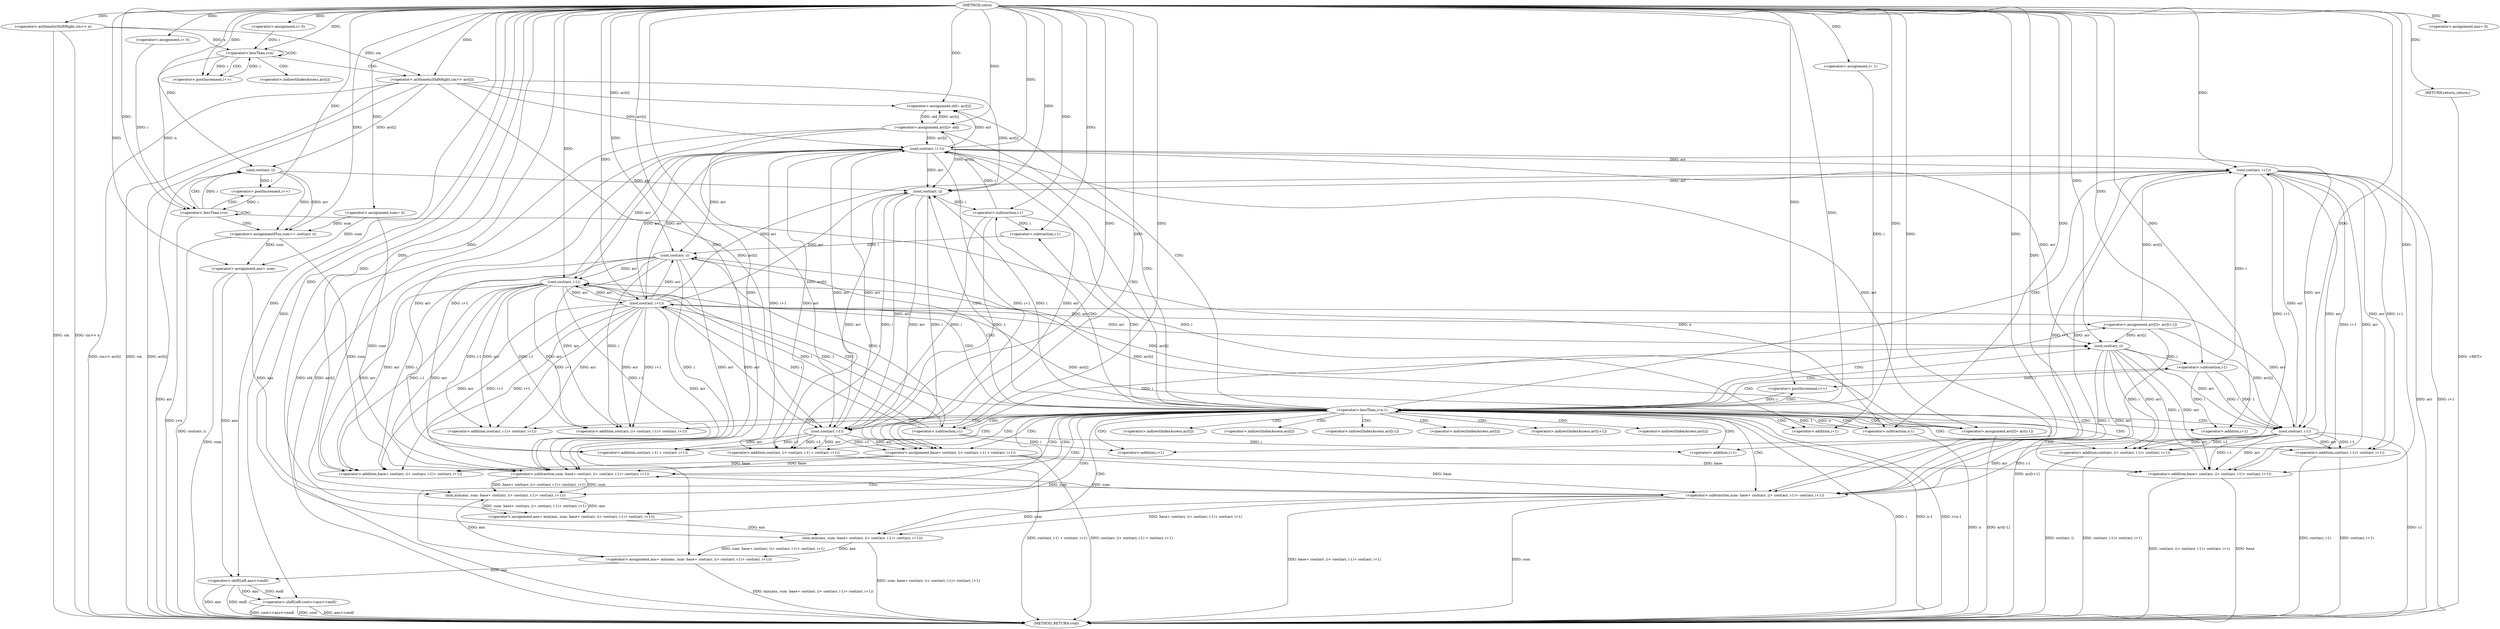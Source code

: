 digraph "solve" {  
"1000110" [label = "(METHOD,solve)" ]
"1000270" [label = "(METHOD_RETURN,void)" ]
"1000113" [label = "(<operator>.arithmeticShiftRight,cin>> n)" ]
"1000133" [label = "(<operator>.assignment,sum= 0)" ]
"1000137" [label = "(<operator>.assignment,ans= 0)" ]
"1000155" [label = "(<operator>.assignment,ans= sum)" ]
"1000264" [label = "(<operator>.shiftLeft,cout<<ans<<endl)" ]
"1000269" [label = "(RETURN,return;,return;)" ]
"1000119" [label = "(<operator>.assignment,i= 0)" ]
"1000122" [label = "(<operator>.lessThan,i<n)" ]
"1000125" [label = "(<operator>.postIncrement,i++)" ]
"1000127" [label = "(<operator>.arithmeticShiftRight,cin>> arr[i])" ]
"1000142" [label = "(<operator>.assignment,i= 0)" ]
"1000145" [label = "(<operator>.lessThan,i<n)" ]
"1000148" [label = "(<operator>.postIncrement,i++)" ]
"1000150" [label = "(<operator>.assignmentPlus,sum+= cost(arr, i))" ]
"1000160" [label = "(<operator>.assignment,i= 1)" ]
"1000163" [label = "(<operator>.lessThan,i<n-1)" ]
"1000168" [label = "(<operator>.postIncrement,i++)" ]
"1000172" [label = "(<operator>.assignment,base= cost(arr, i)+ cost(arr, i-1) + cost(arr, i+1))" ]
"1000190" [label = "(<operator>.assignment,old= arr[i])" ]
"1000195" [label = "(<operator>.assignment,arr[i]= arr[i-1])" ]
"1000204" [label = "(<operator>.assignment,ans= min(ans, sum- base+ cost(arr, i)+ cost(arr, i-1)+ cost(arr, i+1)))" ]
"1000227" [label = "(<operator>.assignment,arr[i]= arr[i+1])" ]
"1000236" [label = "(<operator>.assignment,ans= min(ans, sum- base+ cost(arr, i)+ cost(arr, i-1)+ cost(arr, i+1)))" ]
"1000259" [label = "(<operator>.assignment,arr[i]= old)" ]
"1000266" [label = "(<operator>.shiftLeft,ans<<endl)" ]
"1000152" [label = "(cost,cost(arr, i))" ]
"1000165" [label = "(<operator>.subtraction,n-1)" ]
"1000174" [label = "(<operator>.addition,cost(arr, i)+ cost(arr, i-1) + cost(arr, i+1))" ]
"1000206" [label = "(min,min(ans, sum- base+ cost(arr, i)+ cost(arr, i-1)+ cost(arr, i+1)))" ]
"1000238" [label = "(min,min(ans, sum- base+ cost(arr, i)+ cost(arr, i-1)+ cost(arr, i+1)))" ]
"1000175" [label = "(cost,cost(arr, i))" ]
"1000178" [label = "(<operator>.addition,cost(arr, i-1) + cost(arr, i+1))" ]
"1000201" [label = "(<operator>.subtraction,i-1)" ]
"1000208" [label = "(<operator>.subtraction,sum- base+ cost(arr, i)+ cost(arr, i-1)+ cost(arr, i+1))" ]
"1000233" [label = "(<operator>.addition,i+1)" ]
"1000240" [label = "(<operator>.subtraction,sum- base+ cost(arr, i)+ cost(arr, i-1)+ cost(arr, i+1))" ]
"1000179" [label = "(cost,cost(arr, i-1))" ]
"1000184" [label = "(cost,cost(arr, i+1))" ]
"1000210" [label = "(<operator>.addition,base+ cost(arr, i)+ cost(arr, i-1)+ cost(arr, i+1))" ]
"1000242" [label = "(<operator>.addition,base+ cost(arr, i)+ cost(arr, i-1)+ cost(arr, i+1))" ]
"1000181" [label = "(<operator>.subtraction,i-1)" ]
"1000186" [label = "(<operator>.addition,i+1)" ]
"1000212" [label = "(<operator>.addition,cost(arr, i)+ cost(arr, i-1)+ cost(arr, i+1))" ]
"1000244" [label = "(<operator>.addition,cost(arr, i)+ cost(arr, i-1)+ cost(arr, i+1))" ]
"1000213" [label = "(cost,cost(arr, i))" ]
"1000216" [label = "(<operator>.addition,cost(arr, i-1)+ cost(arr, i+1))" ]
"1000245" [label = "(cost,cost(arr, i))" ]
"1000248" [label = "(<operator>.addition,cost(arr, i-1)+ cost(arr, i+1))" ]
"1000217" [label = "(cost,cost(arr, i-1))" ]
"1000222" [label = "(cost,cost(arr, i+1))" ]
"1000249" [label = "(cost,cost(arr, i-1))" ]
"1000254" [label = "(cost,cost(arr, i+1))" ]
"1000219" [label = "(<operator>.subtraction,i-1)" ]
"1000224" [label = "(<operator>.addition,i+1)" ]
"1000251" [label = "(<operator>.subtraction,i-1)" ]
"1000256" [label = "(<operator>.addition,i+1)" ]
"1000129" [label = "(<operator>.indirectIndexAccess,arr[i])" ]
"1000192" [label = "(<operator>.indirectIndexAccess,arr[i])" ]
"1000196" [label = "(<operator>.indirectIndexAccess,arr[i])" ]
"1000199" [label = "(<operator>.indirectIndexAccess,arr[i-1])" ]
"1000228" [label = "(<operator>.indirectIndexAccess,arr[i])" ]
"1000231" [label = "(<operator>.indirectIndexAccess,arr[i+1])" ]
"1000260" [label = "(<operator>.indirectIndexAccess,arr[i])" ]
  "1000113" -> "1000270"  [ label = "DDG: cin"] 
  "1000113" -> "1000270"  [ label = "DDG: cin>> n"] 
  "1000145" -> "1000270"  [ label = "DDG: i<n"] 
  "1000155" -> "1000270"  [ label = "DDG: sum"] 
  "1000163" -> "1000270"  [ label = "DDG: i"] 
  "1000165" -> "1000270"  [ label = "DDG: n"] 
  "1000163" -> "1000270"  [ label = "DDG: n-1"] 
  "1000163" -> "1000270"  [ label = "DDG: i<n-1"] 
  "1000266" -> "1000270"  [ label = "DDG: ans"] 
  "1000264" -> "1000270"  [ label = "DDG: ans<<endl"] 
  "1000264" -> "1000270"  [ label = "DDG: cout<<ans<<endl"] 
  "1000174" -> "1000270"  [ label = "DDG: cost(arr, i-1) + cost(arr, i+1)"] 
  "1000172" -> "1000270"  [ label = "DDG: cost(arr, i)+ cost(arr, i-1) + cost(arr, i+1)"] 
  "1000195" -> "1000270"  [ label = "DDG: arr[i-1]"] 
  "1000227" -> "1000270"  [ label = "DDG: arr[i+1]"] 
  "1000240" -> "1000270"  [ label = "DDG: sum"] 
  "1000242" -> "1000270"  [ label = "DDG: base"] 
  "1000244" -> "1000270"  [ label = "DDG: cost(arr, i)"] 
  "1000249" -> "1000270"  [ label = "DDG: i-1"] 
  "1000248" -> "1000270"  [ label = "DDG: cost(arr, i-1)"] 
  "1000254" -> "1000270"  [ label = "DDG: arr"] 
  "1000254" -> "1000270"  [ label = "DDG: i+1"] 
  "1000248" -> "1000270"  [ label = "DDG: cost(arr, i+1)"] 
  "1000244" -> "1000270"  [ label = "DDG: cost(arr, i-1)+ cost(arr, i+1)"] 
  "1000242" -> "1000270"  [ label = "DDG: cost(arr, i)+ cost(arr, i-1)+ cost(arr, i+1)"] 
  "1000240" -> "1000270"  [ label = "DDG: base+ cost(arr, i)+ cost(arr, i-1)+ cost(arr, i+1)"] 
  "1000238" -> "1000270"  [ label = "DDG: sum- base+ cost(arr, i)+ cost(arr, i-1)+ cost(arr, i+1)"] 
  "1000236" -> "1000270"  [ label = "DDG: min(ans, sum- base+ cost(arr, i)+ cost(arr, i-1)+ cost(arr, i+1))"] 
  "1000259" -> "1000270"  [ label = "DDG: arr[i]"] 
  "1000259" -> "1000270"  [ label = "DDG: old"] 
  "1000152" -> "1000270"  [ label = "DDG: arr"] 
  "1000150" -> "1000270"  [ label = "DDG: cost(arr, i)"] 
  "1000127" -> "1000270"  [ label = "DDG: cin"] 
  "1000127" -> "1000270"  [ label = "DDG: arr[i]"] 
  "1000127" -> "1000270"  [ label = "DDG: cin>> arr[i]"] 
  "1000269" -> "1000270"  [ label = "DDG: <RET>"] 
  "1000264" -> "1000270"  [ label = "DDG: cout"] 
  "1000266" -> "1000270"  [ label = "DDG: endl"] 
  "1000110" -> "1000133"  [ label = "DDG: "] 
  "1000110" -> "1000137"  [ label = "DDG: "] 
  "1000133" -> "1000155"  [ label = "DDG: sum"] 
  "1000150" -> "1000155"  [ label = "DDG: sum"] 
  "1000110" -> "1000155"  [ label = "DDG: "] 
  "1000110" -> "1000269"  [ label = "DDG: "] 
  "1000110" -> "1000113"  [ label = "DDG: "] 
  "1000110" -> "1000119"  [ label = "DDG: "] 
  "1000110" -> "1000142"  [ label = "DDG: "] 
  "1000152" -> "1000150"  [ label = "DDG: i"] 
  "1000152" -> "1000150"  [ label = "DDG: arr"] 
  "1000110" -> "1000160"  [ label = "DDG: "] 
  "1000110" -> "1000264"  [ label = "DDG: "] 
  "1000266" -> "1000264"  [ label = "DDG: ans"] 
  "1000266" -> "1000264"  [ label = "DDG: endl"] 
  "1000119" -> "1000122"  [ label = "DDG: i"] 
  "1000125" -> "1000122"  [ label = "DDG: i"] 
  "1000110" -> "1000122"  [ label = "DDG: "] 
  "1000113" -> "1000122"  [ label = "DDG: n"] 
  "1000122" -> "1000125"  [ label = "DDG: i"] 
  "1000110" -> "1000125"  [ label = "DDG: "] 
  "1000113" -> "1000127"  [ label = "DDG: cin"] 
  "1000110" -> "1000127"  [ label = "DDG: "] 
  "1000142" -> "1000145"  [ label = "DDG: i"] 
  "1000148" -> "1000145"  [ label = "DDG: i"] 
  "1000110" -> "1000145"  [ label = "DDG: "] 
  "1000122" -> "1000145"  [ label = "DDG: n"] 
  "1000152" -> "1000148"  [ label = "DDG: i"] 
  "1000110" -> "1000148"  [ label = "DDG: "] 
  "1000133" -> "1000150"  [ label = "DDG: sum"] 
  "1000110" -> "1000150"  [ label = "DDG: "] 
  "1000160" -> "1000163"  [ label = "DDG: i"] 
  "1000168" -> "1000163"  [ label = "DDG: i"] 
  "1000110" -> "1000163"  [ label = "DDG: "] 
  "1000165" -> "1000163"  [ label = "DDG: 1"] 
  "1000165" -> "1000163"  [ label = "DDG: n"] 
  "1000110" -> "1000168"  [ label = "DDG: "] 
  "1000251" -> "1000168"  [ label = "DDG: i"] 
  "1000179" -> "1000172"  [ label = "DDG: arr"] 
  "1000179" -> "1000172"  [ label = "DDG: i-1"] 
  "1000184" -> "1000172"  [ label = "DDG: i+1"] 
  "1000184" -> "1000172"  [ label = "DDG: arr"] 
  "1000175" -> "1000172"  [ label = "DDG: arr"] 
  "1000175" -> "1000172"  [ label = "DDG: i"] 
  "1000184" -> "1000190"  [ label = "DDG: arr"] 
  "1000259" -> "1000190"  [ label = "DDG: arr[i]"] 
  "1000127" -> "1000190"  [ label = "DDG: arr[i]"] 
  "1000184" -> "1000195"  [ label = "DDG: arr"] 
  "1000206" -> "1000204"  [ label = "DDG: ans"] 
  "1000206" -> "1000204"  [ label = "DDG: sum- base+ cost(arr, i)+ cost(arr, i-1)+ cost(arr, i+1)"] 
  "1000222" -> "1000227"  [ label = "DDG: arr"] 
  "1000238" -> "1000236"  [ label = "DDG: ans"] 
  "1000238" -> "1000236"  [ label = "DDG: sum- base+ cost(arr, i)+ cost(arr, i-1)+ cost(arr, i+1)"] 
  "1000190" -> "1000259"  [ label = "DDG: old"] 
  "1000110" -> "1000259"  [ label = "DDG: "] 
  "1000155" -> "1000266"  [ label = "DDG: ans"] 
  "1000236" -> "1000266"  [ label = "DDG: ans"] 
  "1000110" -> "1000266"  [ label = "DDG: "] 
  "1000127" -> "1000152"  [ label = "DDG: arr[i]"] 
  "1000110" -> "1000152"  [ label = "DDG: "] 
  "1000145" -> "1000152"  [ label = "DDG: i"] 
  "1000145" -> "1000165"  [ label = "DDG: n"] 
  "1000110" -> "1000165"  [ label = "DDG: "] 
  "1000110" -> "1000172"  [ label = "DDG: "] 
  "1000110" -> "1000190"  [ label = "DDG: "] 
  "1000110" -> "1000204"  [ label = "DDG: "] 
  "1000110" -> "1000236"  [ label = "DDG: "] 
  "1000175" -> "1000174"  [ label = "DDG: arr"] 
  "1000175" -> "1000174"  [ label = "DDG: i"] 
  "1000179" -> "1000174"  [ label = "DDG: arr"] 
  "1000179" -> "1000174"  [ label = "DDG: i-1"] 
  "1000184" -> "1000174"  [ label = "DDG: i+1"] 
  "1000184" -> "1000174"  [ label = "DDG: arr"] 
  "1000155" -> "1000206"  [ label = "DDG: ans"] 
  "1000236" -> "1000206"  [ label = "DDG: ans"] 
  "1000110" -> "1000206"  [ label = "DDG: "] 
  "1000208" -> "1000206"  [ label = "DDG: sum"] 
  "1000208" -> "1000206"  [ label = "DDG: base+ cost(arr, i)+ cost(arr, i-1)+ cost(arr, i+1)"] 
  "1000204" -> "1000238"  [ label = "DDG: ans"] 
  "1000110" -> "1000238"  [ label = "DDG: "] 
  "1000240" -> "1000238"  [ label = "DDG: base+ cost(arr, i)+ cost(arr, i-1)+ cost(arr, i+1)"] 
  "1000240" -> "1000238"  [ label = "DDG: sum"] 
  "1000254" -> "1000175"  [ label = "DDG: arr"] 
  "1000259" -> "1000175"  [ label = "DDG: arr[i]"] 
  "1000152" -> "1000175"  [ label = "DDG: arr"] 
  "1000127" -> "1000175"  [ label = "DDG: arr[i]"] 
  "1000110" -> "1000175"  [ label = "DDG: "] 
  "1000184" -> "1000175"  [ label = "DDG: arr"] 
  "1000222" -> "1000175"  [ label = "DDG: arr"] 
  "1000163" -> "1000175"  [ label = "DDG: i"] 
  "1000179" -> "1000178"  [ label = "DDG: arr"] 
  "1000179" -> "1000178"  [ label = "DDG: i-1"] 
  "1000184" -> "1000178"  [ label = "DDG: i+1"] 
  "1000184" -> "1000178"  [ label = "DDG: arr"] 
  "1000110" -> "1000201"  [ label = "DDG: "] 
  "1000181" -> "1000201"  [ label = "DDG: i"] 
  "1000240" -> "1000208"  [ label = "DDG: sum"] 
  "1000110" -> "1000208"  [ label = "DDG: "] 
  "1000133" -> "1000208"  [ label = "DDG: sum"] 
  "1000150" -> "1000208"  [ label = "DDG: sum"] 
  "1000222" -> "1000208"  [ label = "DDG: arr"] 
  "1000222" -> "1000208"  [ label = "DDG: i+1"] 
  "1000217" -> "1000208"  [ label = "DDG: arr"] 
  "1000217" -> "1000208"  [ label = "DDG: i-1"] 
  "1000213" -> "1000208"  [ label = "DDG: i"] 
  "1000213" -> "1000208"  [ label = "DDG: arr"] 
  "1000172" -> "1000208"  [ label = "DDG: base"] 
  "1000110" -> "1000233"  [ label = "DDG: "] 
  "1000219" -> "1000233"  [ label = "DDG: i"] 
  "1000208" -> "1000240"  [ label = "DDG: sum"] 
  "1000110" -> "1000240"  [ label = "DDG: "] 
  "1000172" -> "1000240"  [ label = "DDG: base"] 
  "1000254" -> "1000240"  [ label = "DDG: i+1"] 
  "1000254" -> "1000240"  [ label = "DDG: arr"] 
  "1000249" -> "1000240"  [ label = "DDG: arr"] 
  "1000249" -> "1000240"  [ label = "DDG: i-1"] 
  "1000245" -> "1000240"  [ label = "DDG: i"] 
  "1000245" -> "1000240"  [ label = "DDG: arr"] 
  "1000175" -> "1000179"  [ label = "DDG: arr"] 
  "1000259" -> "1000179"  [ label = "DDG: arr[i]"] 
  "1000127" -> "1000179"  [ label = "DDG: arr[i]"] 
  "1000110" -> "1000179"  [ label = "DDG: "] 
  "1000184" -> "1000179"  [ label = "DDG: arr"] 
  "1000222" -> "1000179"  [ label = "DDG: arr"] 
  "1000181" -> "1000179"  [ label = "DDG: i"] 
  "1000181" -> "1000179"  [ label = "DDG: 1"] 
  "1000179" -> "1000184"  [ label = "DDG: arr"] 
  "1000259" -> "1000184"  [ label = "DDG: arr[i]"] 
  "1000127" -> "1000184"  [ label = "DDG: arr[i]"] 
  "1000110" -> "1000184"  [ label = "DDG: "] 
  "1000222" -> "1000184"  [ label = "DDG: arr"] 
  "1000181" -> "1000184"  [ label = "DDG: i"] 
  "1000172" -> "1000210"  [ label = "DDG: base"] 
  "1000110" -> "1000210"  [ label = "DDG: "] 
  "1000222" -> "1000210"  [ label = "DDG: arr"] 
  "1000222" -> "1000210"  [ label = "DDG: i+1"] 
  "1000217" -> "1000210"  [ label = "DDG: arr"] 
  "1000217" -> "1000210"  [ label = "DDG: i-1"] 
  "1000213" -> "1000210"  [ label = "DDG: i"] 
  "1000213" -> "1000210"  [ label = "DDG: arr"] 
  "1000110" -> "1000242"  [ label = "DDG: "] 
  "1000172" -> "1000242"  [ label = "DDG: base"] 
  "1000254" -> "1000242"  [ label = "DDG: i+1"] 
  "1000254" -> "1000242"  [ label = "DDG: arr"] 
  "1000249" -> "1000242"  [ label = "DDG: arr"] 
  "1000249" -> "1000242"  [ label = "DDG: i-1"] 
  "1000245" -> "1000242"  [ label = "DDG: i"] 
  "1000245" -> "1000242"  [ label = "DDG: arr"] 
  "1000175" -> "1000181"  [ label = "DDG: i"] 
  "1000110" -> "1000181"  [ label = "DDG: "] 
  "1000181" -> "1000186"  [ label = "DDG: i"] 
  "1000110" -> "1000186"  [ label = "DDG: "] 
  "1000213" -> "1000212"  [ label = "DDG: i"] 
  "1000213" -> "1000212"  [ label = "DDG: arr"] 
  "1000222" -> "1000212"  [ label = "DDG: arr"] 
  "1000222" -> "1000212"  [ label = "DDG: i+1"] 
  "1000217" -> "1000212"  [ label = "DDG: arr"] 
  "1000217" -> "1000212"  [ label = "DDG: i-1"] 
  "1000245" -> "1000244"  [ label = "DDG: i"] 
  "1000245" -> "1000244"  [ label = "DDG: arr"] 
  "1000254" -> "1000244"  [ label = "DDG: i+1"] 
  "1000254" -> "1000244"  [ label = "DDG: arr"] 
  "1000249" -> "1000244"  [ label = "DDG: arr"] 
  "1000249" -> "1000244"  [ label = "DDG: i-1"] 
  "1000184" -> "1000213"  [ label = "DDG: arr"] 
  "1000195" -> "1000213"  [ label = "DDG: arr[i]"] 
  "1000110" -> "1000213"  [ label = "DDG: "] 
  "1000222" -> "1000213"  [ label = "DDG: arr"] 
  "1000201" -> "1000213"  [ label = "DDG: i"] 
  "1000217" -> "1000216"  [ label = "DDG: arr"] 
  "1000217" -> "1000216"  [ label = "DDG: i-1"] 
  "1000222" -> "1000216"  [ label = "DDG: arr"] 
  "1000222" -> "1000216"  [ label = "DDG: i+1"] 
  "1000222" -> "1000245"  [ label = "DDG: arr"] 
  "1000227" -> "1000245"  [ label = "DDG: arr[i]"] 
  "1000110" -> "1000245"  [ label = "DDG: "] 
  "1000184" -> "1000245"  [ label = "DDG: arr"] 
  "1000219" -> "1000245"  [ label = "DDG: i"] 
  "1000249" -> "1000248"  [ label = "DDG: arr"] 
  "1000249" -> "1000248"  [ label = "DDG: i-1"] 
  "1000254" -> "1000248"  [ label = "DDG: i+1"] 
  "1000254" -> "1000248"  [ label = "DDG: arr"] 
  "1000195" -> "1000217"  [ label = "DDG: arr[i]"] 
  "1000213" -> "1000217"  [ label = "DDG: arr"] 
  "1000110" -> "1000217"  [ label = "DDG: "] 
  "1000184" -> "1000217"  [ label = "DDG: arr"] 
  "1000222" -> "1000217"  [ label = "DDG: arr"] 
  "1000219" -> "1000217"  [ label = "DDG: i"] 
  "1000219" -> "1000217"  [ label = "DDG: 1"] 
  "1000195" -> "1000222"  [ label = "DDG: arr[i]"] 
  "1000217" -> "1000222"  [ label = "DDG: arr"] 
  "1000110" -> "1000222"  [ label = "DDG: "] 
  "1000184" -> "1000222"  [ label = "DDG: arr"] 
  "1000219" -> "1000222"  [ label = "DDG: i"] 
  "1000227" -> "1000249"  [ label = "DDG: arr[i]"] 
  "1000245" -> "1000249"  [ label = "DDG: arr"] 
  "1000110" -> "1000249"  [ label = "DDG: "] 
  "1000184" -> "1000249"  [ label = "DDG: arr"] 
  "1000222" -> "1000249"  [ label = "DDG: arr"] 
  "1000251" -> "1000249"  [ label = "DDG: 1"] 
  "1000251" -> "1000249"  [ label = "DDG: i"] 
  "1000227" -> "1000254"  [ label = "DDG: arr[i]"] 
  "1000249" -> "1000254"  [ label = "DDG: arr"] 
  "1000110" -> "1000254"  [ label = "DDG: "] 
  "1000184" -> "1000254"  [ label = "DDG: arr"] 
  "1000222" -> "1000254"  [ label = "DDG: arr"] 
  "1000251" -> "1000254"  [ label = "DDG: i"] 
  "1000213" -> "1000219"  [ label = "DDG: i"] 
  "1000110" -> "1000219"  [ label = "DDG: "] 
  "1000219" -> "1000224"  [ label = "DDG: i"] 
  "1000110" -> "1000224"  [ label = "DDG: "] 
  "1000245" -> "1000251"  [ label = "DDG: i"] 
  "1000110" -> "1000251"  [ label = "DDG: "] 
  "1000251" -> "1000256"  [ label = "DDG: i"] 
  "1000110" -> "1000256"  [ label = "DDG: "] 
  "1000122" -> "1000125"  [ label = "CDG: "] 
  "1000122" -> "1000127"  [ label = "CDG: "] 
  "1000122" -> "1000122"  [ label = "CDG: "] 
  "1000122" -> "1000129"  [ label = "CDG: "] 
  "1000145" -> "1000150"  [ label = "CDG: "] 
  "1000145" -> "1000148"  [ label = "CDG: "] 
  "1000145" -> "1000145"  [ label = "CDG: "] 
  "1000145" -> "1000152"  [ label = "CDG: "] 
  "1000163" -> "1000238"  [ label = "CDG: "] 
  "1000163" -> "1000174"  [ label = "CDG: "] 
  "1000163" -> "1000208"  [ label = "CDG: "] 
  "1000163" -> "1000199"  [ label = "CDG: "] 
  "1000163" -> "1000233"  [ label = "CDG: "] 
  "1000163" -> "1000260"  [ label = "CDG: "] 
  "1000163" -> "1000227"  [ label = "CDG: "] 
  "1000163" -> "1000244"  [ label = "CDG: "] 
  "1000163" -> "1000216"  [ label = "CDG: "] 
  "1000163" -> "1000259"  [ label = "CDG: "] 
  "1000163" -> "1000165"  [ label = "CDG: "] 
  "1000163" -> "1000251"  [ label = "CDG: "] 
  "1000163" -> "1000204"  [ label = "CDG: "] 
  "1000163" -> "1000219"  [ label = "CDG: "] 
  "1000163" -> "1000210"  [ label = "CDG: "] 
  "1000163" -> "1000236"  [ label = "CDG: "] 
  "1000163" -> "1000222"  [ label = "CDG: "] 
  "1000163" -> "1000254"  [ label = "CDG: "] 
  "1000163" -> "1000242"  [ label = "CDG: "] 
  "1000163" -> "1000206"  [ label = "CDG: "] 
  "1000163" -> "1000190"  [ label = "CDG: "] 
  "1000163" -> "1000175"  [ label = "CDG: "] 
  "1000163" -> "1000201"  [ label = "CDG: "] 
  "1000163" -> "1000248"  [ label = "CDG: "] 
  "1000163" -> "1000179"  [ label = "CDG: "] 
  "1000163" -> "1000224"  [ label = "CDG: "] 
  "1000163" -> "1000192"  [ label = "CDG: "] 
  "1000163" -> "1000240"  [ label = "CDG: "] 
  "1000163" -> "1000217"  [ label = "CDG: "] 
  "1000163" -> "1000245"  [ label = "CDG: "] 
  "1000163" -> "1000195"  [ label = "CDG: "] 
  "1000163" -> "1000213"  [ label = "CDG: "] 
  "1000163" -> "1000186"  [ label = "CDG: "] 
  "1000163" -> "1000212"  [ label = "CDG: "] 
  "1000163" -> "1000172"  [ label = "CDG: "] 
  "1000163" -> "1000196"  [ label = "CDG: "] 
  "1000163" -> "1000163"  [ label = "CDG: "] 
  "1000163" -> "1000168"  [ label = "CDG: "] 
  "1000163" -> "1000178"  [ label = "CDG: "] 
  "1000163" -> "1000249"  [ label = "CDG: "] 
  "1000163" -> "1000231"  [ label = "CDG: "] 
  "1000163" -> "1000184"  [ label = "CDG: "] 
  "1000163" -> "1000256"  [ label = "CDG: "] 
  "1000163" -> "1000228"  [ label = "CDG: "] 
  "1000163" -> "1000181"  [ label = "CDG: "] 
}
